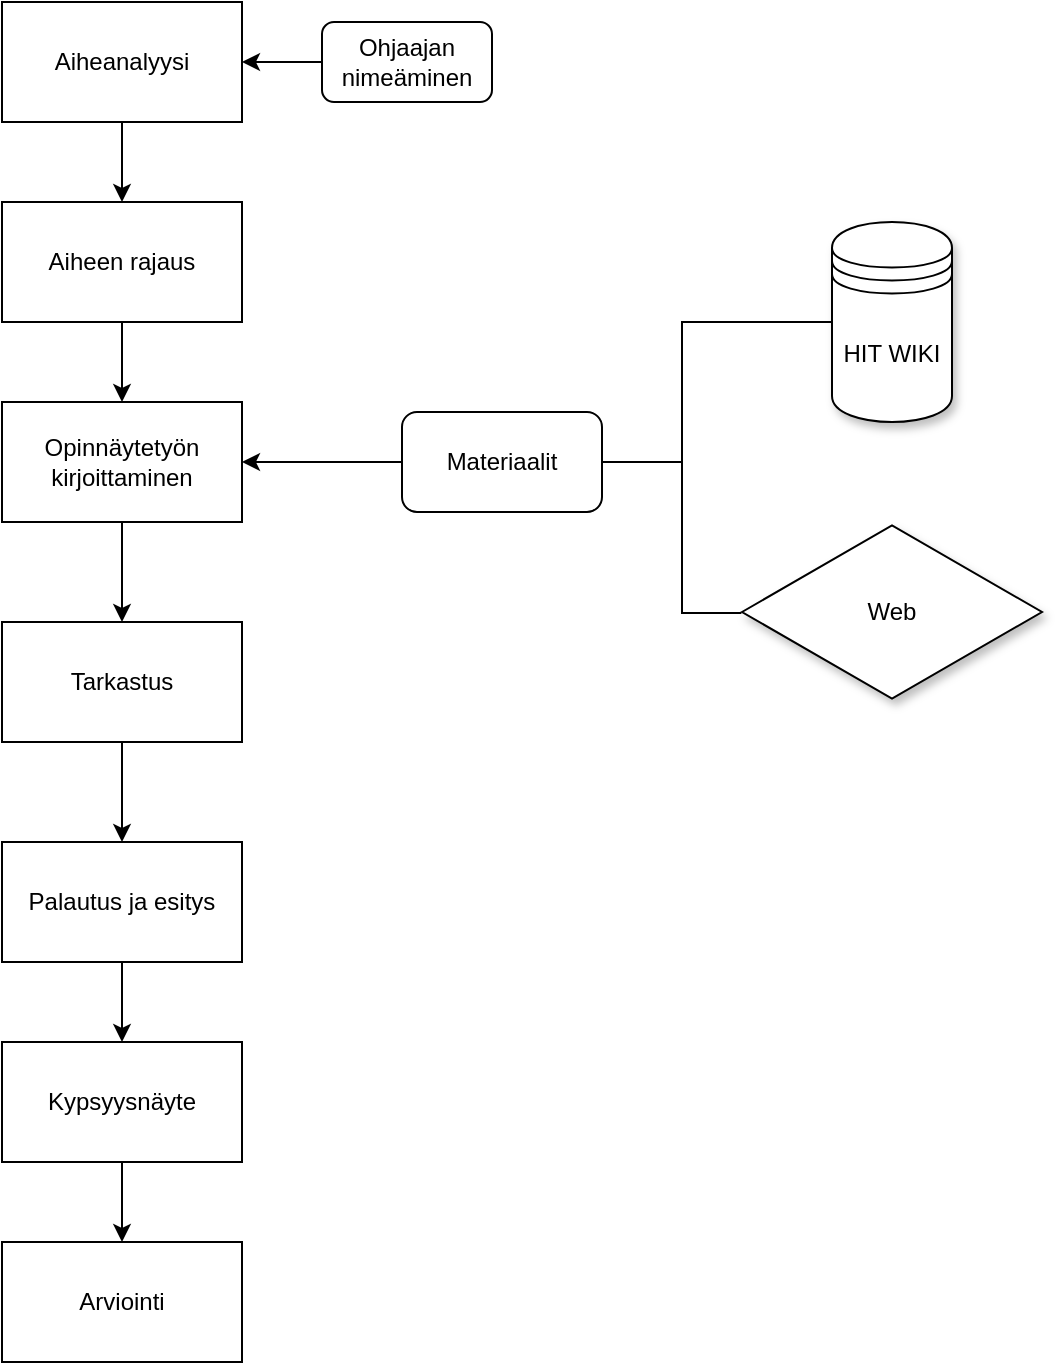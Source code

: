 <mxfile version="14.6.13" type="device"><diagram id="gbUANJmqXBoqz8JxkMTl" name="Page-1"><mxGraphModel dx="905" dy="672" grid="1" gridSize="10" guides="1" tooltips="1" connect="1" arrows="1" fold="1" page="1" pageScale="1" pageWidth="850" pageHeight="1100" math="0" shadow="0"><root><mxCell id="0"/><mxCell id="1" parent="0"/><mxCell id="z2l54iqsfwmfcvIhksal-2" style="edgeStyle=orthogonalEdgeStyle;rounded=0;orthogonalLoop=1;jettySize=auto;html=1;exitX=0.5;exitY=1;exitDx=0;exitDy=0;entryX=0.5;entryY=0;entryDx=0;entryDy=0;" edge="1" parent="1" source="mWC2u-Klm8eLC_hnpCWw-1" target="z2l54iqsfwmfcvIhksal-1"><mxGeometry relative="1" as="geometry"/></mxCell><mxCell id="mWC2u-Klm8eLC_hnpCWw-1" value="Aiheanalyysi" style="rounded=0;whiteSpace=wrap;html=1;" parent="1" vertex="1"><mxGeometry x="230" y="90" width="120" height="60" as="geometry"/></mxCell><mxCell id="z2l54iqsfwmfcvIhksal-19" style="edgeStyle=orthogonalEdgeStyle;rounded=0;orthogonalLoop=1;jettySize=auto;html=1;entryX=0.5;entryY=0;entryDx=0;entryDy=0;endArrow=classic;endFill=1;" edge="1" parent="1" source="z2l54iqsfwmfcvIhksal-1" target="z2l54iqsfwmfcvIhksal-9"><mxGeometry relative="1" as="geometry"/></mxCell><mxCell id="z2l54iqsfwmfcvIhksal-1" value="Aiheen rajaus" style="rounded=0;whiteSpace=wrap;html=1;" vertex="1" parent="1"><mxGeometry x="230" y="190" width="120" height="60" as="geometry"/></mxCell><mxCell id="z2l54iqsfwmfcvIhksal-5" style="edgeStyle=orthogonalEdgeStyle;rounded=0;orthogonalLoop=1;jettySize=auto;html=1;" edge="1" parent="1" source="z2l54iqsfwmfcvIhksal-4" target="mWC2u-Klm8eLC_hnpCWw-1"><mxGeometry relative="1" as="geometry"/></mxCell><mxCell id="z2l54iqsfwmfcvIhksal-4" value="Ohjaajan nimeäminen" style="rounded=1;whiteSpace=wrap;html=1;" vertex="1" parent="1"><mxGeometry x="390" y="100" width="85" height="40" as="geometry"/></mxCell><mxCell id="z2l54iqsfwmfcvIhksal-23" style="edgeStyle=orthogonalEdgeStyle;rounded=0;orthogonalLoop=1;jettySize=auto;html=1;entryX=0.5;entryY=0;entryDx=0;entryDy=0;endArrow=classic;endFill=1;" edge="1" parent="1" source="z2l54iqsfwmfcvIhksal-9" target="z2l54iqsfwmfcvIhksal-22"><mxGeometry relative="1" as="geometry"/></mxCell><mxCell id="z2l54iqsfwmfcvIhksal-9" value="Opinnäytetyön kirjoittaminen" style="rounded=0;whiteSpace=wrap;html=1;glass=0;sketch=0;shadow=0;bold=5;strokeWidth=1;" vertex="1" parent="1"><mxGeometry x="230" y="290" width="120" height="60" as="geometry"/></mxCell><mxCell id="z2l54iqsfwmfcvIhksal-12" style="edgeStyle=orthogonalEdgeStyle;rounded=0;orthogonalLoop=1;jettySize=auto;html=1;exitX=0;exitY=0.5;exitDx=0;exitDy=0;entryX=1;entryY=0.5;entryDx=0;entryDy=0;" edge="1" parent="1" source="z2l54iqsfwmfcvIhksal-10" target="z2l54iqsfwmfcvIhksal-9"><mxGeometry relative="1" as="geometry"/></mxCell><mxCell id="z2l54iqsfwmfcvIhksal-10" value="Materiaalit" style="rounded=1;whiteSpace=wrap;html=1;" vertex="1" parent="1"><mxGeometry x="430" y="295" width="100" height="50" as="geometry"/></mxCell><mxCell id="z2l54iqsfwmfcvIhksal-20" style="edgeStyle=orthogonalEdgeStyle;rounded=0;orthogonalLoop=1;jettySize=auto;html=1;endArrow=none;endFill=0;" edge="1" parent="1" source="z2l54iqsfwmfcvIhksal-14"><mxGeometry relative="1" as="geometry"><mxPoint x="530" y="320" as="targetPoint"/><Array as="points"><mxPoint x="570" y="250"/><mxPoint x="570" y="320"/></Array></mxGeometry></mxCell><mxCell id="z2l54iqsfwmfcvIhksal-14" value="HIT WIKI" style="shape=datastore;whiteSpace=wrap;html=1;shadow=1;" vertex="1" parent="1"><mxGeometry x="645" y="200" width="60" height="100" as="geometry"/></mxCell><mxCell id="z2l54iqsfwmfcvIhksal-18" style="edgeStyle=orthogonalEdgeStyle;rounded=0;orthogonalLoop=1;jettySize=auto;html=1;endArrow=none;endFill=0;entryX=1;entryY=0.5;entryDx=0;entryDy=0;exitX=-0.002;exitY=0.506;exitDx=0;exitDy=0;exitPerimeter=0;" edge="1" parent="1" source="z2l54iqsfwmfcvIhksal-17" target="z2l54iqsfwmfcvIhksal-10"><mxGeometry relative="1" as="geometry"><Array as="points"><mxPoint x="570" y="396"/><mxPoint x="570" y="320"/></Array></mxGeometry></mxCell><mxCell id="z2l54iqsfwmfcvIhksal-17" value="Web" style="html=1;whiteSpace=wrap;aspect=fixed;shape=isoRectangle;shadow=1;" vertex="1" parent="1"><mxGeometry x="600" y="350" width="150" height="90" as="geometry"/></mxCell><mxCell id="z2l54iqsfwmfcvIhksal-26" style="edgeStyle=orthogonalEdgeStyle;rounded=0;orthogonalLoop=1;jettySize=auto;html=1;exitX=0.5;exitY=1;exitDx=0;exitDy=0;entryX=0.5;entryY=0;entryDx=0;entryDy=0;endArrow=classic;endFill=1;" edge="1" parent="1" source="z2l54iqsfwmfcvIhksal-22" target="z2l54iqsfwmfcvIhksal-24"><mxGeometry relative="1" as="geometry"/></mxCell><mxCell id="z2l54iqsfwmfcvIhksal-22" value="Tarkastus" style="rounded=0;whiteSpace=wrap;html=1;shadow=0;" vertex="1" parent="1"><mxGeometry x="230" y="400" width="120" height="60" as="geometry"/></mxCell><mxCell id="z2l54iqsfwmfcvIhksal-28" style="edgeStyle=orthogonalEdgeStyle;rounded=0;orthogonalLoop=1;jettySize=auto;html=1;exitX=0.5;exitY=1;exitDx=0;exitDy=0;entryX=0.5;entryY=0;entryDx=0;entryDy=0;endArrow=classic;endFill=1;" edge="1" parent="1" source="z2l54iqsfwmfcvIhksal-24" target="z2l54iqsfwmfcvIhksal-27"><mxGeometry relative="1" as="geometry"/></mxCell><mxCell id="z2l54iqsfwmfcvIhksal-24" value="Palautus ja esitys" style="rounded=0;whiteSpace=wrap;html=1;shadow=0;" vertex="1" parent="1"><mxGeometry x="230" y="510" width="120" height="60" as="geometry"/></mxCell><mxCell id="z2l54iqsfwmfcvIhksal-30" style="edgeStyle=orthogonalEdgeStyle;rounded=0;orthogonalLoop=1;jettySize=auto;html=1;entryX=0.5;entryY=0;entryDx=0;entryDy=0;endArrow=classic;endFill=1;" edge="1" parent="1" source="z2l54iqsfwmfcvIhksal-27" target="z2l54iqsfwmfcvIhksal-29"><mxGeometry relative="1" as="geometry"/></mxCell><mxCell id="z2l54iqsfwmfcvIhksal-27" value="Kypsyysnäyte" style="rounded=0;whiteSpace=wrap;html=1;shadow=0;" vertex="1" parent="1"><mxGeometry x="230" y="610" width="120" height="60" as="geometry"/></mxCell><mxCell id="z2l54iqsfwmfcvIhksal-29" value="Arviointi" style="rounded=0;whiteSpace=wrap;html=1;shadow=0;" vertex="1" parent="1"><mxGeometry x="230" y="710" width="120" height="60" as="geometry"/></mxCell></root></mxGraphModel></diagram></mxfile>